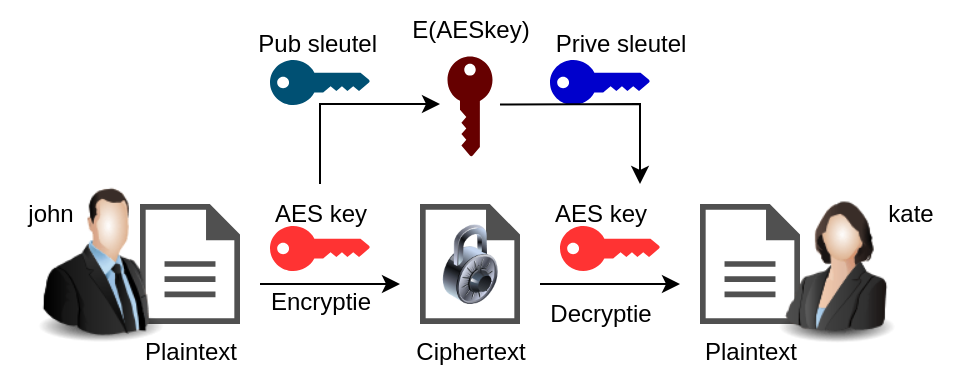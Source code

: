 <mxfile version="22.0.2" type="device">
  <diagram name="Page-1" id="eDo2nKQ5SxXnJRlV7RuY">
    <mxGraphModel dx="1707" dy="418" grid="1" gridSize="10" guides="1" tooltips="1" connect="1" arrows="1" fold="1" page="1" pageScale="1" pageWidth="827" pageHeight="1169" math="0" shadow="0">
      <root>
        <mxCell id="0" />
        <mxCell id="1" parent="0" />
        <mxCell id="fNgOYVr2lNmlvouk2X9E-1" value="Plaintext" style="sketch=0;pointerEvents=1;shadow=0;dashed=0;html=1;strokeColor=none;fillColor=#505050;labelPosition=center;verticalLabelPosition=bottom;verticalAlign=top;outlineConnect=0;align=center;shape=mxgraph.office.concepts.document;" parent="1" vertex="1">
          <mxGeometry x="40" y="400" width="50" height="60" as="geometry" />
        </mxCell>
        <mxCell id="fNgOYVr2lNmlvouk2X9E-5" value="Plaintext" style="sketch=0;pointerEvents=1;shadow=0;dashed=0;html=1;strokeColor=none;fillColor=#505050;labelPosition=center;verticalLabelPosition=bottom;verticalAlign=top;outlineConnect=0;align=center;shape=mxgraph.office.concepts.document;" parent="1" vertex="1">
          <mxGeometry x="320" y="400" width="50" height="60" as="geometry" />
        </mxCell>
        <mxCell id="fNgOYVr2lNmlvouk2X9E-8" value="" style="points=[[0,0.5,0],[0.24,0,0],[0.5,0.28,0],[0.995,0.475,0],[0.5,0.72,0],[0.24,1,0]];verticalLabelPosition=bottom;sketch=0;html=1;verticalAlign=top;aspect=fixed;align=center;pointerEvents=1;shape=mxgraph.cisco19.key;fillColor=#0000CC;strokeColor=none;" parent="1" vertex="1">
          <mxGeometry x="245" y="328" width="50" height="22.5" as="geometry" />
        </mxCell>
        <mxCell id="fNgOYVr2lNmlvouk2X9E-9" value="Pub sleutel&amp;nbsp;" style="text;html=1;align=center;verticalAlign=middle;resizable=0;points=[];autosize=1;strokeColor=none;fillColor=none;" parent="1" vertex="1">
          <mxGeometry x="85" y="304.5" width="90" height="30" as="geometry" />
        </mxCell>
        <mxCell id="fNgOYVr2lNmlvouk2X9E-10" value="Prive sleutel" style="text;html=1;align=center;verticalAlign=middle;resizable=0;points=[];autosize=1;strokeColor=none;fillColor=none;" parent="1" vertex="1">
          <mxGeometry x="235" y="304.5" width="90" height="30" as="geometry" />
        </mxCell>
        <mxCell id="fNgOYVr2lNmlvouk2X9E-11" value="Encryptie" style="text;html=1;align=center;verticalAlign=middle;resizable=0;points=[];autosize=1;strokeColor=none;fillColor=none;" parent="1" vertex="1">
          <mxGeometry x="95" y="433.5" width="70" height="30" as="geometry" />
        </mxCell>
        <mxCell id="fNgOYVr2lNmlvouk2X9E-12" value="Decryptie" style="text;html=1;align=center;verticalAlign=middle;resizable=0;points=[];autosize=1;strokeColor=none;fillColor=none;" parent="1" vertex="1">
          <mxGeometry x="235" y="440" width="70" height="30" as="geometry" />
        </mxCell>
        <mxCell id="fNgOYVr2lNmlvouk2X9E-13" value="" style="image;html=1;image=img/lib/clip_art/people/Suit_Man_128x128.png" parent="1" vertex="1">
          <mxGeometry x="-20" y="390" width="80" height="80" as="geometry" />
        </mxCell>
        <mxCell id="fNgOYVr2lNmlvouk2X9E-14" value="" style="image;html=1;image=img/lib/clip_art/people/Suit_Woman_128x128.png;direction=east;flipH=1;" parent="1" vertex="1">
          <mxGeometry x="350" y="390" width="80" height="80" as="geometry" />
        </mxCell>
        <mxCell id="fNgOYVr2lNmlvouk2X9E-15" value="kate" style="text;html=1;align=center;verticalAlign=middle;resizable=0;points=[];autosize=1;strokeColor=none;fillColor=none;" parent="1" vertex="1">
          <mxGeometry x="400" y="390" width="50" height="30" as="geometry" />
        </mxCell>
        <mxCell id="fNgOYVr2lNmlvouk2X9E-16" value="john" style="text;html=1;align=center;verticalAlign=middle;resizable=0;points=[];autosize=1;strokeColor=none;fillColor=none;" parent="1" vertex="1">
          <mxGeometry x="-30" y="390" width="50" height="30" as="geometry" />
        </mxCell>
        <mxCell id="fNgOYVr2lNmlvouk2X9E-17" value="" style="points=[[0,0.5,0],[0.24,0,0],[0.5,0.28,0],[0.995,0.475,0],[0.5,0.72,0],[0.24,1,0]];verticalLabelPosition=bottom;sketch=0;html=1;verticalAlign=top;aspect=fixed;align=center;pointerEvents=1;shape=mxgraph.cisco19.key;fillColor=#FF3333;strokeColor=none;" parent="1" vertex="1">
          <mxGeometry x="105" y="411" width="50" height="22.5" as="geometry" />
        </mxCell>
        <mxCell id="8eyAYwZMKJURXg8P315d-1" style="edgeStyle=orthogonalEdgeStyle;rounded=0;orthogonalLoop=1;jettySize=auto;html=1;" edge="1" parent="1" source="fNgOYVr2lNmlvouk2X9E-18">
          <mxGeometry relative="1" as="geometry">
            <mxPoint x="190" y="350" as="targetPoint" />
            <Array as="points">
              <mxPoint x="130" y="350" />
            </Array>
          </mxGeometry>
        </mxCell>
        <mxCell id="fNgOYVr2lNmlvouk2X9E-18" value="AES key" style="text;html=1;align=center;verticalAlign=middle;resizable=0;points=[];autosize=1;strokeColor=none;fillColor=none;" parent="1" vertex="1">
          <mxGeometry x="95" y="390" width="70" height="30" as="geometry" />
        </mxCell>
        <mxCell id="fNgOYVr2lNmlvouk2X9E-19" value="Ciphertext" style="sketch=0;pointerEvents=1;shadow=0;dashed=0;html=1;strokeColor=none;fillColor=#505050;labelPosition=center;verticalLabelPosition=bottom;verticalAlign=top;outlineConnect=0;align=center;shape=mxgraph.office.concepts.document_blank;" parent="1" vertex="1">
          <mxGeometry x="180" y="400" width="50" height="60" as="geometry" />
        </mxCell>
        <mxCell id="fNgOYVr2lNmlvouk2X9E-20" value="" style="image;html=1;image=img/lib/clip_art/general/Lock_128x128.png" parent="1" vertex="1">
          <mxGeometry x="185" y="410" width="40" height="40" as="geometry" />
        </mxCell>
        <mxCell id="fNgOYVr2lNmlvouk2X9E-23" value="" style="endArrow=classic;html=1;rounded=0;fontSize=26;" parent="1" edge="1">
          <mxGeometry width="50" height="50" relative="1" as="geometry">
            <mxPoint x="100" y="440" as="sourcePoint" />
            <mxPoint x="170" y="440" as="targetPoint" />
          </mxGeometry>
        </mxCell>
        <mxCell id="fNgOYVr2lNmlvouk2X9E-27" value="" style="points=[[0,0.5,0],[0.24,0,0],[0.5,0.28,0],[0.995,0.475,0],[0.5,0.72,0],[0.24,1,0]];verticalLabelPosition=bottom;sketch=0;html=1;verticalAlign=top;aspect=fixed;align=center;pointerEvents=1;shape=mxgraph.cisco19.key;fillColor=#005073;strokeColor=none;" parent="1" vertex="1">
          <mxGeometry x="105" y="328" width="50" height="22.5" as="geometry" />
        </mxCell>
        <mxCell id="fNgOYVr2lNmlvouk2X9E-28" value="" style="points=[[0,0.5,0],[0.24,0,0],[0.5,0.28,0],[0.995,0.475,0],[0.5,0.72,0],[0.24,1,0]];verticalLabelPosition=bottom;sketch=0;html=1;verticalAlign=top;aspect=fixed;align=center;pointerEvents=1;shape=mxgraph.cisco19.key;fillColor=#660000;strokeColor=none;rotation=90;" parent="1" vertex="1">
          <mxGeometry x="180" y="340" width="50" height="22.5" as="geometry" />
        </mxCell>
        <mxCell id="fNgOYVr2lNmlvouk2X9E-29" value="" style="endArrow=classic;html=1;rounded=0;fontSize=26;" parent="1" edge="1">
          <mxGeometry width="50" height="50" relative="1" as="geometry">
            <mxPoint x="220" y="350.29" as="sourcePoint" />
            <mxPoint x="290" y="390" as="targetPoint" />
            <Array as="points">
              <mxPoint x="290" y="350" />
            </Array>
          </mxGeometry>
        </mxCell>
        <mxCell id="fNgOYVr2lNmlvouk2X9E-32" value="" style="points=[[0,0.5,0],[0.24,0,0],[0.5,0.28,0],[0.995,0.475,0],[0.5,0.72,0],[0.24,1,0]];verticalLabelPosition=bottom;sketch=0;html=1;verticalAlign=top;aspect=fixed;align=center;pointerEvents=1;shape=mxgraph.cisco19.key;fillColor=#FF3333;strokeColor=none;" parent="1" vertex="1">
          <mxGeometry x="250" y="411" width="50" height="22.5" as="geometry" />
        </mxCell>
        <mxCell id="8eyAYwZMKJURXg8P315d-2" value="E(AESkey)" style="text;html=1;align=center;verticalAlign=middle;resizable=0;points=[];autosize=1;strokeColor=none;fillColor=none;" vertex="1" parent="1">
          <mxGeometry x="165" y="298" width="80" height="30" as="geometry" />
        </mxCell>
        <mxCell id="8eyAYwZMKJURXg8P315d-5" value="" style="endArrow=classic;html=1;rounded=0;fontSize=26;" edge="1" parent="1">
          <mxGeometry width="50" height="50" relative="1" as="geometry">
            <mxPoint x="240" y="440" as="sourcePoint" />
            <mxPoint x="310" y="440" as="targetPoint" />
          </mxGeometry>
        </mxCell>
        <mxCell id="8eyAYwZMKJURXg8P315d-6" value="AES key" style="text;html=1;align=center;verticalAlign=middle;resizable=0;points=[];autosize=1;strokeColor=none;fillColor=none;" vertex="1" parent="1">
          <mxGeometry x="235" y="390" width="70" height="30" as="geometry" />
        </mxCell>
      </root>
    </mxGraphModel>
  </diagram>
</mxfile>
